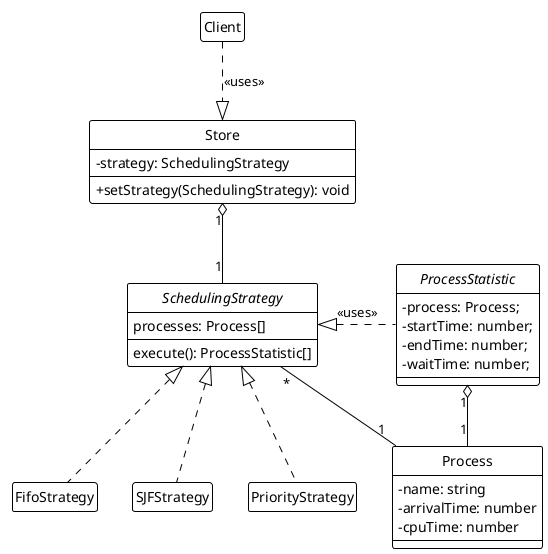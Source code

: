 @startuml
hide circle
skinparam classAttributeIconSize 0
!theme plain

class Client

hide Client members

Store <|..up Client: <<uses>>

class Store {
    -strategy: SchedulingStrategy
    +setStrategy(SchedulingStrategy): void
}

Store "1" o-- "1" SchedulingStrategy

interface SchedulingStrategy {
    processes: Process[]
    execute(): ProcessStatistic[]
}

SchedulingStrategy "*" -- "1" Process

class Process {
    - name: string
    - arrivalTime: number
    - cpuTime: number
}

ProcessStatistic "1" o-- "1" Process
SchedulingStrategy <|...right ProcessStatistic: <<uses>>

interface ProcessStatistic {
	- process: Process;
	- startTime: number;
	- endTime: number;
	- waitTime: number;
}

class FifoStrategy implements SchedulingStrategy
class SJFStrategy implements SchedulingStrategy
class PriorityStrategy implements SchedulingStrategy
hide FifoStrategy members
hide SJFStrategy members
hide PriorityStrategy members
@enduml